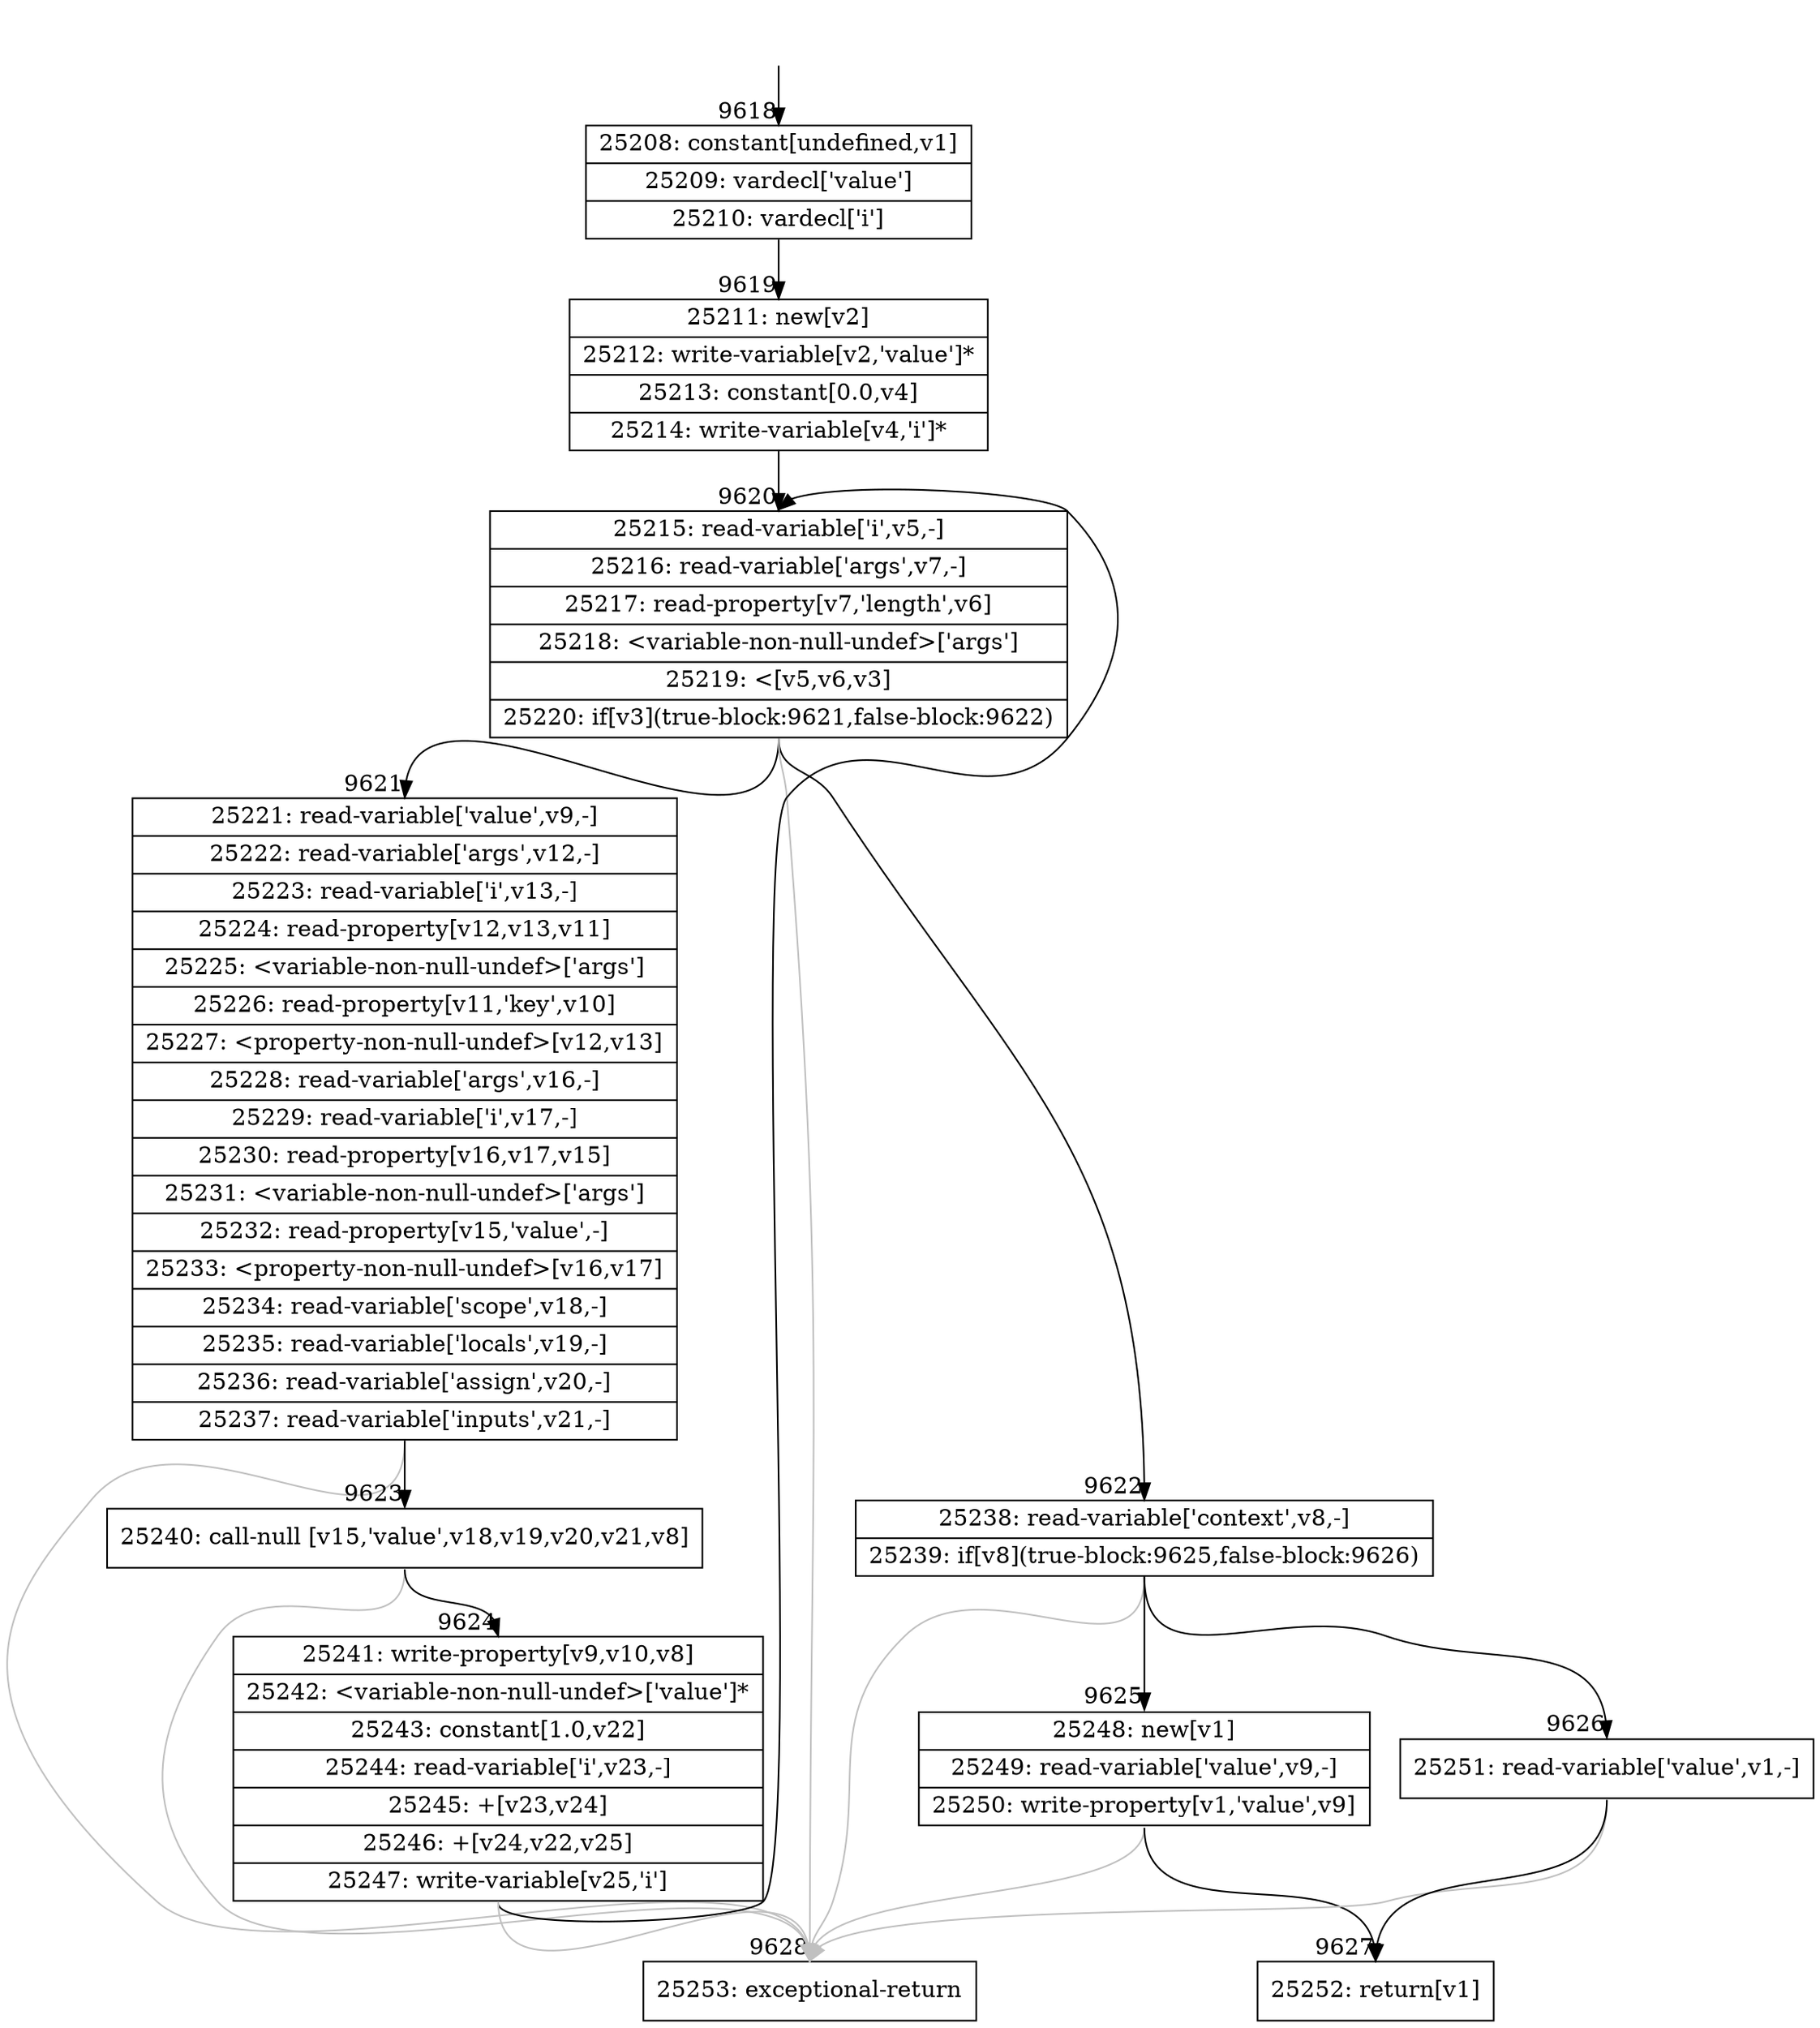digraph {
rankdir="TD"
BB_entry712[shape=none,label=""];
BB_entry712 -> BB9618 [tailport=s, headport=n, headlabel="    9618"]
BB9618 [shape=record label="{25208: constant[undefined,v1]|25209: vardecl['value']|25210: vardecl['i']}" ] 
BB9618 -> BB9619 [tailport=s, headport=n, headlabel="      9619"]
BB9619 [shape=record label="{25211: new[v2]|25212: write-variable[v2,'value']*|25213: constant[0.0,v4]|25214: write-variable[v4,'i']*}" ] 
BB9619 -> BB9620 [tailport=s, headport=n, headlabel="      9620"]
BB9620 [shape=record label="{25215: read-variable['i',v5,-]|25216: read-variable['args',v7,-]|25217: read-property[v7,'length',v6]|25218: \<variable-non-null-undef\>['args']|25219: \<[v5,v6,v3]|25220: if[v3](true-block:9621,false-block:9622)}" ] 
BB9620 -> BB9621 [tailport=s, headport=n, headlabel="      9621"]
BB9620 -> BB9622 [tailport=s, headport=n, headlabel="      9622"]
BB9620 -> BB9628 [tailport=s, headport=n, color=gray, headlabel="      9628"]
BB9621 [shape=record label="{25221: read-variable['value',v9,-]|25222: read-variable['args',v12,-]|25223: read-variable['i',v13,-]|25224: read-property[v12,v13,v11]|25225: \<variable-non-null-undef\>['args']|25226: read-property[v11,'key',v10]|25227: \<property-non-null-undef\>[v12,v13]|25228: read-variable['args',v16,-]|25229: read-variable['i',v17,-]|25230: read-property[v16,v17,v15]|25231: \<variable-non-null-undef\>['args']|25232: read-property[v15,'value',-]|25233: \<property-non-null-undef\>[v16,v17]|25234: read-variable['scope',v18,-]|25235: read-variable['locals',v19,-]|25236: read-variable['assign',v20,-]|25237: read-variable['inputs',v21,-]}" ] 
BB9621 -> BB9623 [tailport=s, headport=n, headlabel="      9623"]
BB9621 -> BB9628 [tailport=s, headport=n, color=gray]
BB9622 [shape=record label="{25238: read-variable['context',v8,-]|25239: if[v8](true-block:9625,false-block:9626)}" ] 
BB9622 -> BB9625 [tailport=s, headport=n, headlabel="      9625"]
BB9622 -> BB9626 [tailport=s, headport=n, headlabel="      9626"]
BB9622 -> BB9628 [tailport=s, headport=n, color=gray]
BB9623 [shape=record label="{25240: call-null [v15,'value',v18,v19,v20,v21,v8]}" ] 
BB9623 -> BB9624 [tailport=s, headport=n, headlabel="      9624"]
BB9623 -> BB9628 [tailport=s, headport=n, color=gray]
BB9624 [shape=record label="{25241: write-property[v9,v10,v8]|25242: \<variable-non-null-undef\>['value']*|25243: constant[1.0,v22]|25244: read-variable['i',v23,-]|25245: +[v23,v24]|25246: +[v24,v22,v25]|25247: write-variable[v25,'i']}" ] 
BB9624 -> BB9620 [tailport=s, headport=n]
BB9624 -> BB9628 [tailport=s, headport=n, color=gray]
BB9625 [shape=record label="{25248: new[v1]|25249: read-variable['value',v9,-]|25250: write-property[v1,'value',v9]}" ] 
BB9625 -> BB9627 [tailport=s, headport=n, headlabel="      9627"]
BB9625 -> BB9628 [tailport=s, headport=n, color=gray]
BB9626 [shape=record label="{25251: read-variable['value',v1,-]}" ] 
BB9626 -> BB9627 [tailport=s, headport=n]
BB9626 -> BB9628 [tailport=s, headport=n, color=gray]
BB9627 [shape=record label="{25252: return[v1]}" ] 
BB9628 [shape=record label="{25253: exceptional-return}" ] 
//#$~ 13728
}
